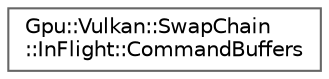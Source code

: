 digraph "Graphical Class Hierarchy"
{
 // LATEX_PDF_SIZE
  bgcolor="transparent";
  edge [fontname=Helvetica,fontsize=10,labelfontname=Helvetica,labelfontsize=10];
  node [fontname=Helvetica,fontsize=10,shape=box,height=0.2,width=0.4];
  rankdir="LR";
  Node0 [id="Node000000",label="Gpu::Vulkan::SwapChain\l::InFlight::CommandBuffers",height=0.2,width=0.4,color="grey40", fillcolor="white", style="filled",URL="$classGpu_1_1Vulkan_1_1SwapChain_1_1InFlight_1_1CommandBuffers.html",tooltip=" "];
}
